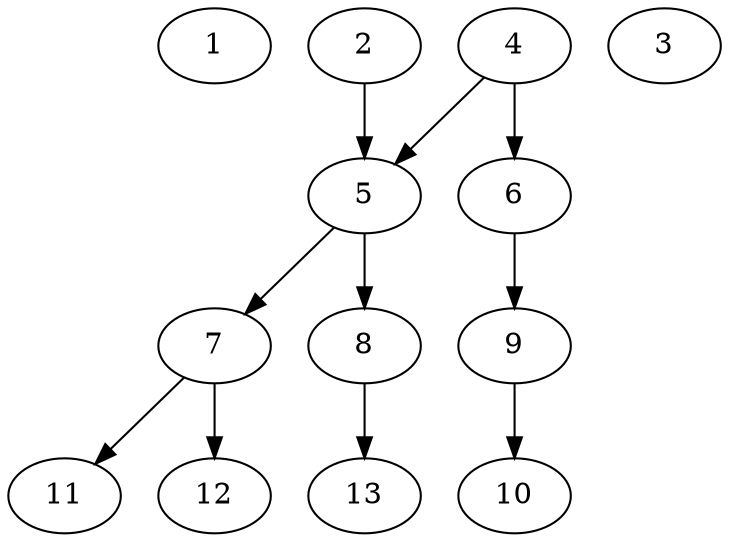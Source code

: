 // DAG (tier=1-easy, mode=data, n=13, ccr=0.317, fat=0.462, density=0.342, regular=0.607, jump=0.016, mindata=1048576, maxdata=8388608)
// DAG automatically generated by daggen at Sun Aug 24 16:33:33 2025
// /home/ermia/Project/Environments/daggen/bin/daggen --dot --ccr 0.317 --fat 0.462 --regular 0.607 --density 0.342 --jump 0.016 --mindata 1048576 --maxdata 8388608 -n 13 
digraph G {
  1 [size="573577236386425664", alpha="0.12", expect_size="286788618193212832"]
  2 [size="64444605542341672", alpha="0.17", expect_size="32222302771170836"]
  2 -> 5 [size ="38416469196800"]
  3 [size="7803410125499664", alpha="0.13", expect_size="3901705062749832"]
  4 [size="424660481157303552", alpha="0.01", expect_size="212330240578651776"]
  4 -> 5 [size ="355728518807552"]
  4 -> 6 [size ="355728518807552"]
  5 [size="2951055241104856", alpha="0.07", expect_size="1475527620552428"]
  5 -> 7 [size ="330411968299008"]
  5 -> 8 [size ="330411968299008"]
  6 [size="178714472660941728", alpha="0.16", expect_size="89357236330470864"]
  6 -> 9 [size ="185540984963072"]
  7 [size="69324144630470328", alpha="0.06", expect_size="34662072315235164"]
  7 -> 11 [size ="82287412641792"]
  7 -> 12 [size ="82287412641792"]
  8 [size="66124327947731992576", alpha="0.03", expect_size="33062163973865996288"]
  8 -> 13 [size ="130816994705408"]
  9 [size="612791436090571136", alpha="0.16", expect_size="306395718045285568"]
  9 -> 10 [size ="267974954975232"]
  10 [size="3856199740379300", alpha="0.02", expect_size="1928099870189650"]
  11 [size="334500500288659521536", alpha="0.11", expect_size="167250250144329760768"]
  12 [size="791981101329843", alpha="0.17", expect_size="395990550664921"]
  13 [size="5905271603723548", alpha="0.18", expect_size="2952635801861774"]
}